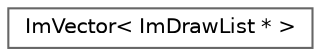 digraph "Graphical Class Hierarchy"
{
 // LATEX_PDF_SIZE
  bgcolor="transparent";
  edge [fontname=Helvetica,fontsize=10,labelfontname=Helvetica,labelfontsize=10];
  node [fontname=Helvetica,fontsize=10,shape=box,height=0.2,width=0.4];
  rankdir="LR";
  Node0 [label="ImVector\< ImDrawList * \>",height=0.2,width=0.4,color="grey40", fillcolor="white", style="filled",URL="$struct_im_vector.html",tooltip=" "];
}
